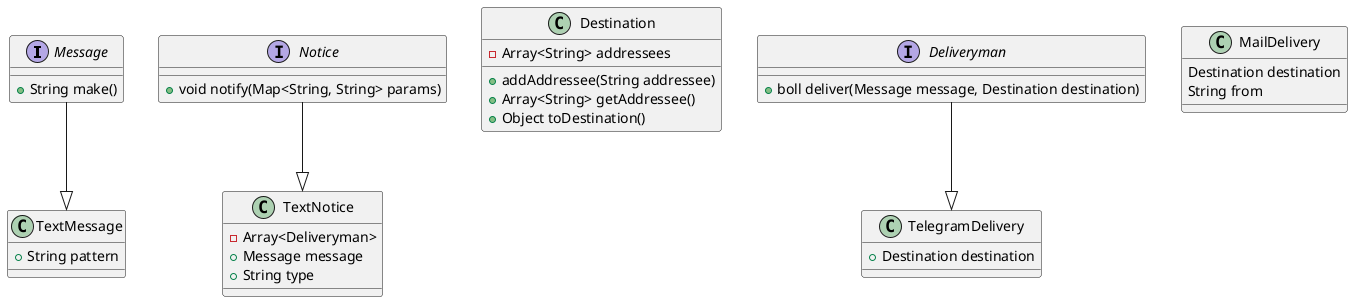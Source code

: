@startuml

    interface Message {
        + String make()
    }

    class TextMessage {
        + String pattern
    }

    interface Notice {
        + void notify(Map<String, String> params)
    }

    class TextNotice {
        - Array<Deliveryman>
        + Message message
        + String type
    }

    class Destination {
        - Array<String> addressees
        + addAddressee(String addressee)
        + Array<String> getAddressee()
        + Object toDestination()
    }

    interface Deliveryman {
        + boll deliver(Message message, Destination destination)
    }

    class TelegramDelivery {
        + Destination destination
    }

    class MailDelivery {
        Destination destination
        String from
    }

    Deliveryman  --|> TelegramDelivery
    Message --|> TextMessage
    Notice --|> TextNotice
@enduml